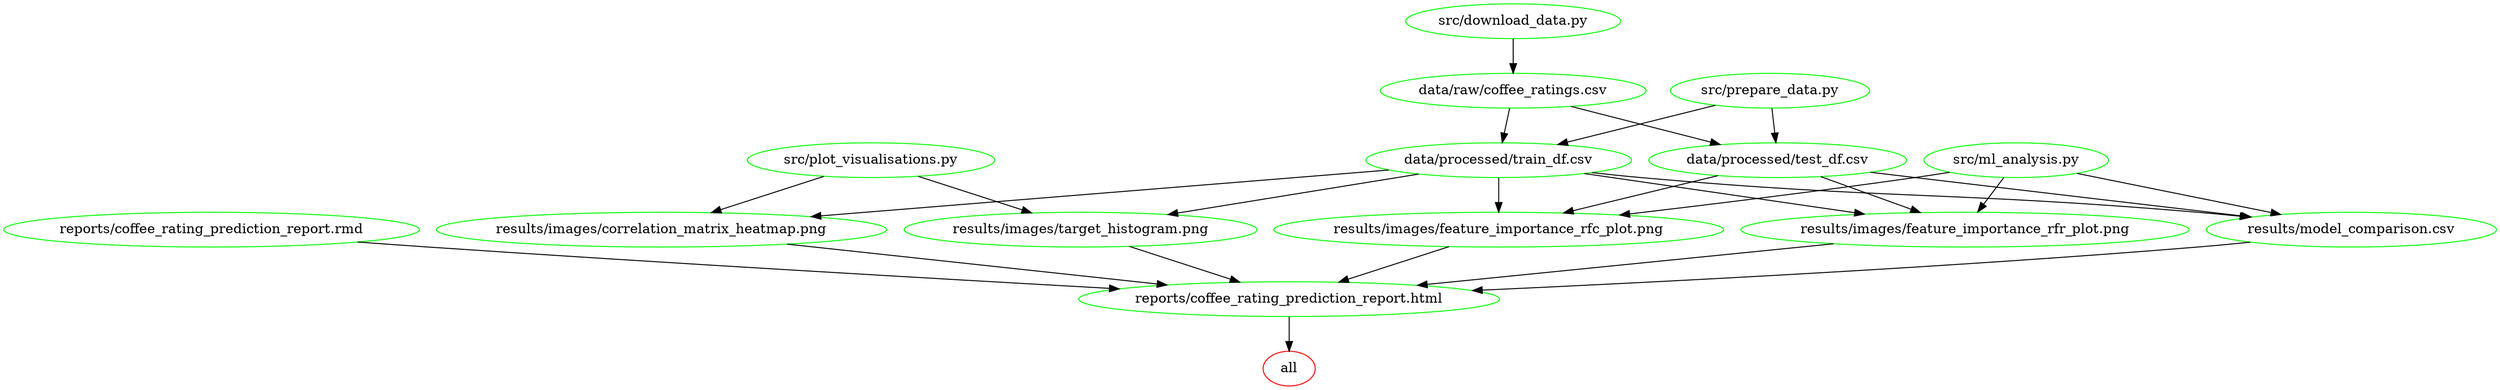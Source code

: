 digraph G {
n2[label="all", color="red"];
n14[label="data/processed/test_df.csv", color="green"];
n7[label="data/processed/train_df.csv", color="green"];
n9[label="data/raw/coffee_ratings.csv", color="green"];
n3[label="reports/coffee_rating_prediction_report.html", color="green"];
n4[label="reports/coffee_rating_prediction_report.rmd", color="green"];
n5[label="results/images/correlation_matrix_heatmap.png", color="green"];
n16[label="results/images/feature_importance_rfc_plot.png", color="green"];
n15[label="results/images/feature_importance_rfr_plot.png", color="green"];
n11[label="results/images/target_histogram.png", color="green"];
n12[label="results/model_comparison.csv", color="green"];
n10[label="src/download_data.py", color="green"];
n13[label="src/ml_analysis.py", color="green"];
n6[label="src/plot_visualisations.py", color="green"];
n8[label="src/prepare_data.py", color="green"];
n3 -> n2 ; 
n9 -> n14 ; 
n8 -> n14 ; 
n9 -> n7 ; 
n8 -> n7 ; 
n10 -> n9 ; 
n4 -> n3 ; 
n5 -> n3 ; 
n16 -> n3 ; 
n15 -> n3 ; 
n11 -> n3 ; 
n12 -> n3 ; 
n7 -> n5 ; 
n6 -> n5 ; 
n14 -> n16 ; 
n7 -> n16 ; 
n13 -> n16 ; 
n14 -> n15 ; 
n7 -> n15 ; 
n13 -> n15 ; 
n7 -> n11 ; 
n6 -> n11 ; 
n14 -> n12 ; 
n7 -> n12 ; 
n13 -> n12 ; 
}
